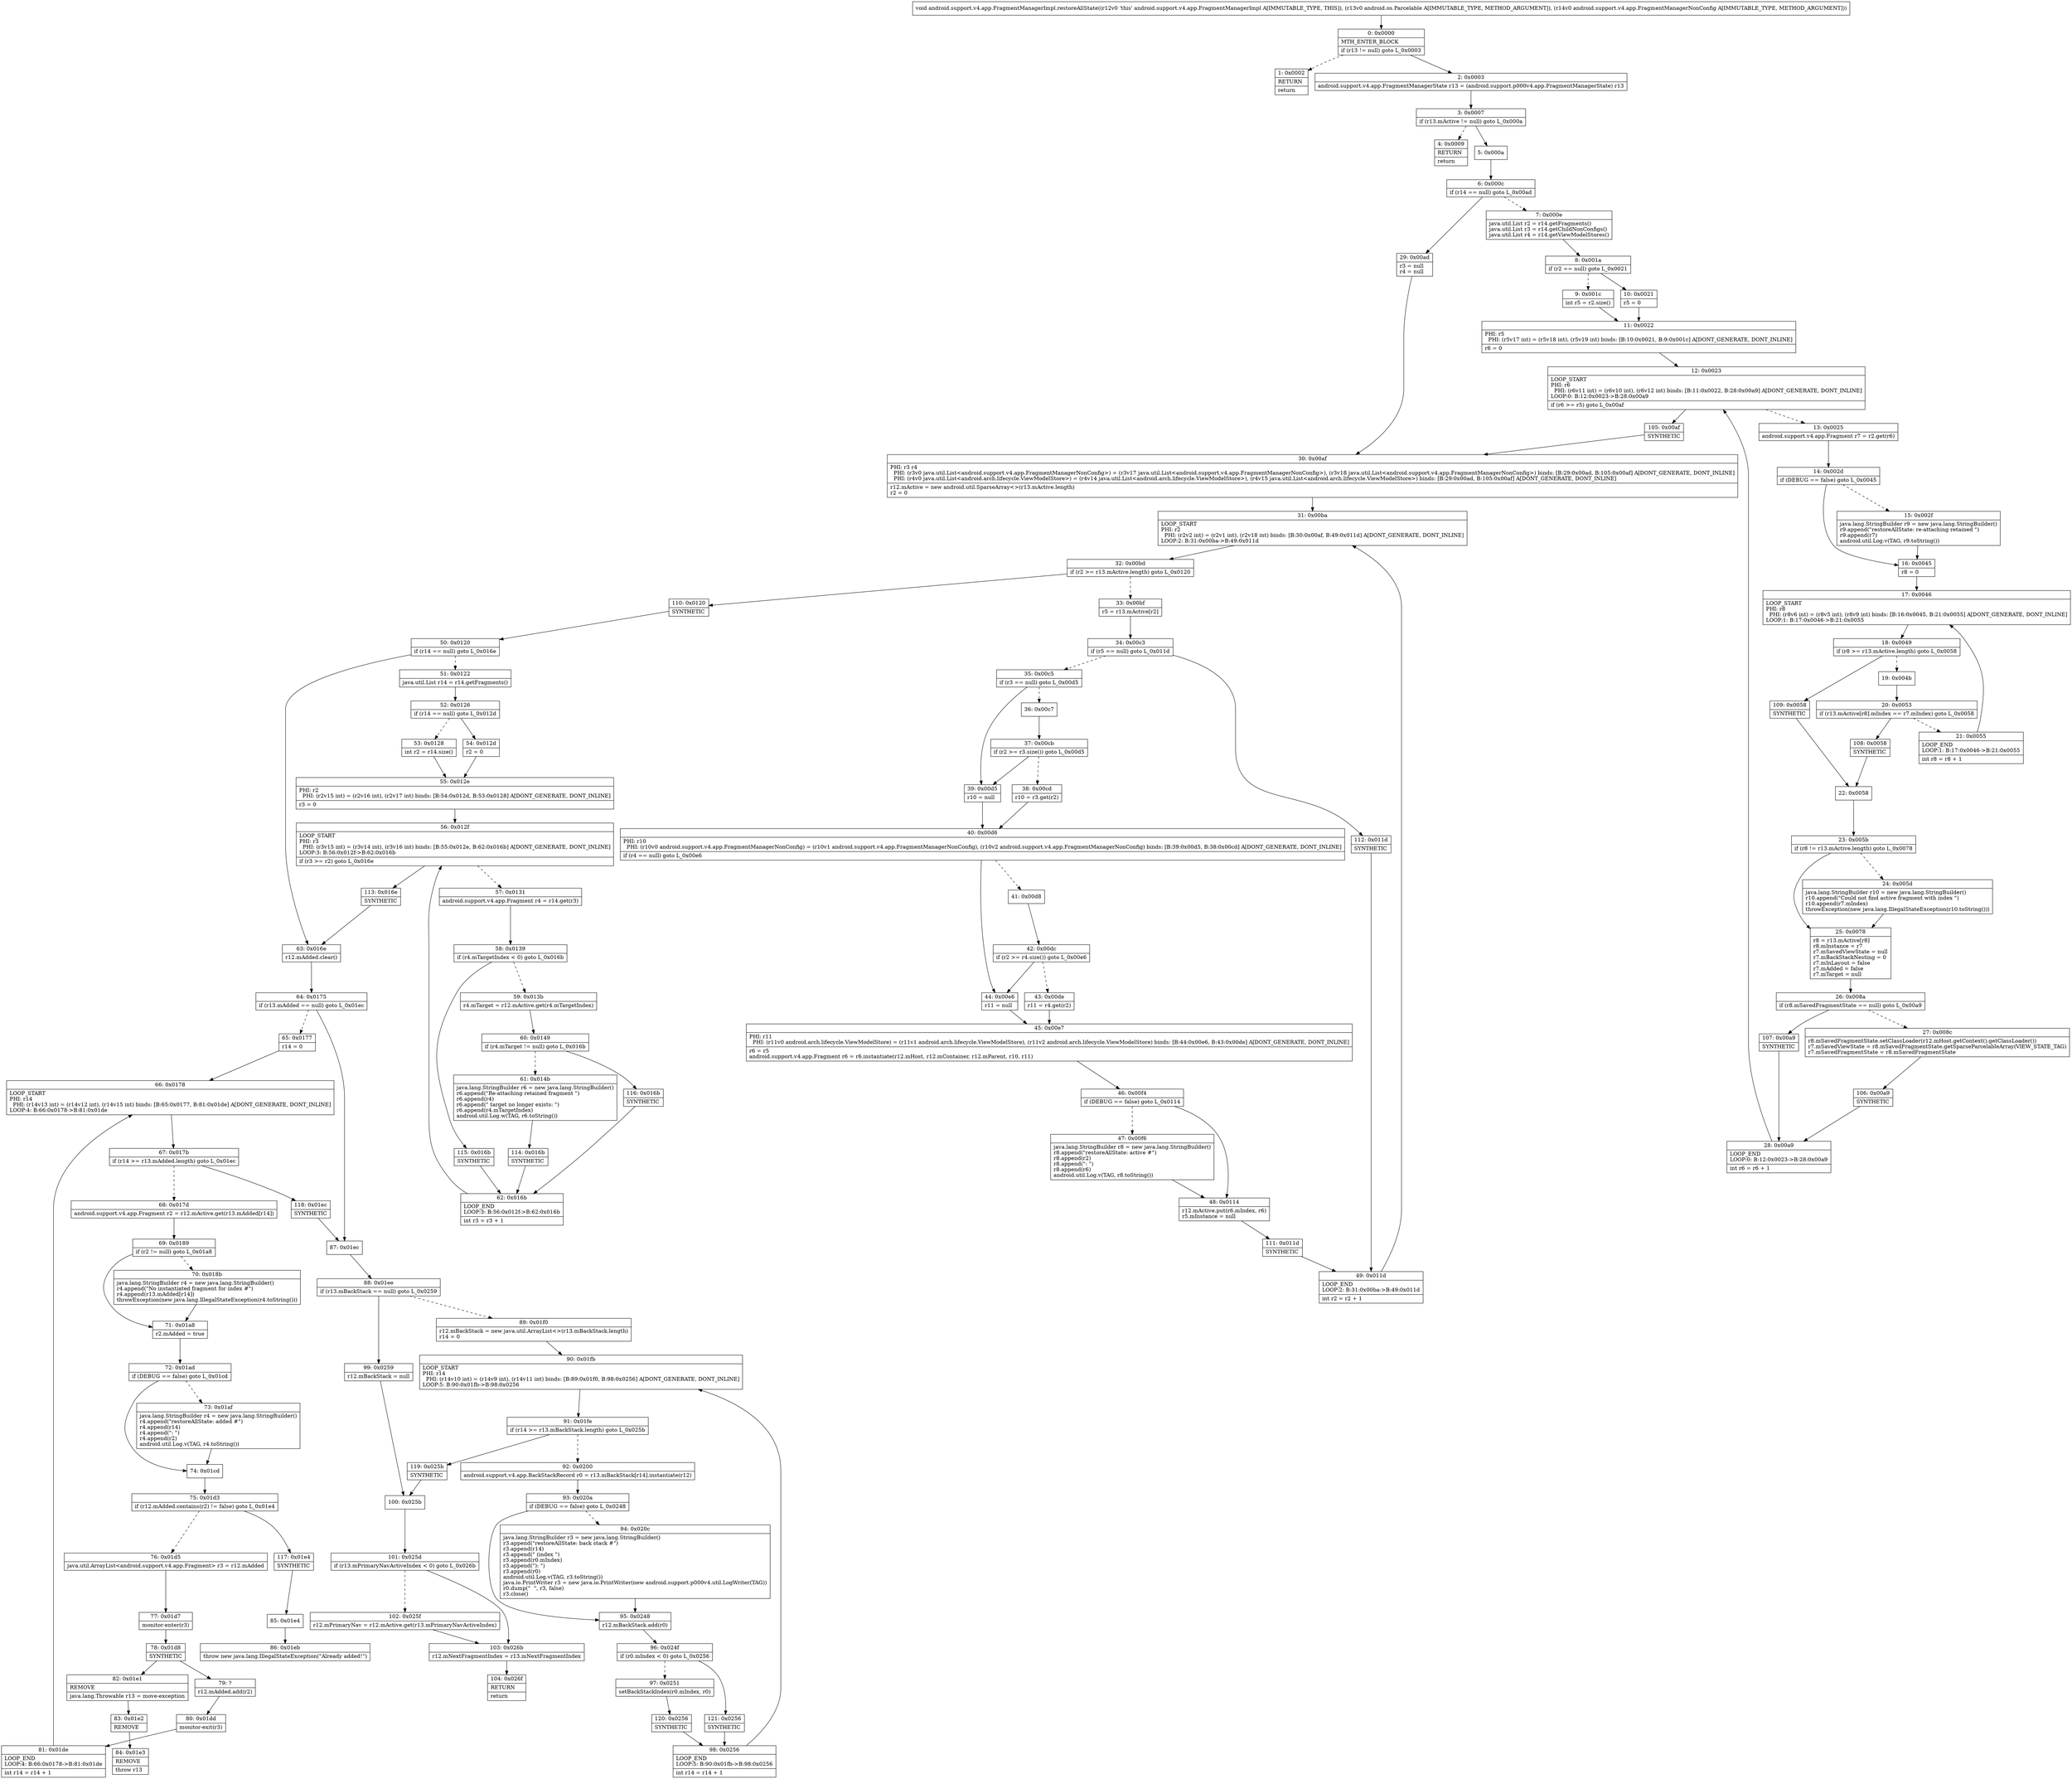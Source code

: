 digraph "CFG forandroid.support.v4.app.FragmentManagerImpl.restoreAllState(Landroid\/os\/Parcelable;Landroid\/support\/v4\/app\/FragmentManagerNonConfig;)V" {
Node_0 [shape=record,label="{0\:\ 0x0000|MTH_ENTER_BLOCK\l|if (r13 != null) goto L_0x0003\l}"];
Node_1 [shape=record,label="{1\:\ 0x0002|RETURN\l|return\l}"];
Node_2 [shape=record,label="{2\:\ 0x0003|android.support.v4.app.FragmentManagerState r13 = (android.support.p000v4.app.FragmentManagerState) r13\l}"];
Node_3 [shape=record,label="{3\:\ 0x0007|if (r13.mActive != null) goto L_0x000a\l}"];
Node_4 [shape=record,label="{4\:\ 0x0009|RETURN\l|return\l}"];
Node_5 [shape=record,label="{5\:\ 0x000a}"];
Node_6 [shape=record,label="{6\:\ 0x000c|if (r14 == null) goto L_0x00ad\l}"];
Node_7 [shape=record,label="{7\:\ 0x000e|java.util.List r2 = r14.getFragments()\ljava.util.List r3 = r14.getChildNonConfigs()\ljava.util.List r4 = r14.getViewModelStores()\l}"];
Node_8 [shape=record,label="{8\:\ 0x001a|if (r2 == null) goto L_0x0021\l}"];
Node_9 [shape=record,label="{9\:\ 0x001c|int r5 = r2.size()\l}"];
Node_10 [shape=record,label="{10\:\ 0x0021|r5 = 0\l}"];
Node_11 [shape=record,label="{11\:\ 0x0022|PHI: r5 \l  PHI: (r5v17 int) = (r5v18 int), (r5v19 int) binds: [B:10:0x0021, B:9:0x001c] A[DONT_GENERATE, DONT_INLINE]\l|r6 = 0\l}"];
Node_12 [shape=record,label="{12\:\ 0x0023|LOOP_START\lPHI: r6 \l  PHI: (r6v11 int) = (r6v10 int), (r6v12 int) binds: [B:11:0x0022, B:28:0x00a9] A[DONT_GENERATE, DONT_INLINE]\lLOOP:0: B:12:0x0023\-\>B:28:0x00a9\l|if (r6 \>= r5) goto L_0x00af\l}"];
Node_13 [shape=record,label="{13\:\ 0x0025|android.support.v4.app.Fragment r7 = r2.get(r6)\l}"];
Node_14 [shape=record,label="{14\:\ 0x002d|if (DEBUG == false) goto L_0x0045\l}"];
Node_15 [shape=record,label="{15\:\ 0x002f|java.lang.StringBuilder r9 = new java.lang.StringBuilder()\lr9.append(\"restoreAllState: re\-attaching retained \")\lr9.append(r7)\landroid.util.Log.v(TAG, r9.toString())\l}"];
Node_16 [shape=record,label="{16\:\ 0x0045|r8 = 0\l}"];
Node_17 [shape=record,label="{17\:\ 0x0046|LOOP_START\lPHI: r8 \l  PHI: (r8v6 int) = (r8v5 int), (r8v9 int) binds: [B:16:0x0045, B:21:0x0055] A[DONT_GENERATE, DONT_INLINE]\lLOOP:1: B:17:0x0046\-\>B:21:0x0055\l}"];
Node_18 [shape=record,label="{18\:\ 0x0049|if (r8 \>= r13.mActive.length) goto L_0x0058\l}"];
Node_19 [shape=record,label="{19\:\ 0x004b}"];
Node_20 [shape=record,label="{20\:\ 0x0053|if (r13.mActive[r8].mIndex == r7.mIndex) goto L_0x0058\l}"];
Node_21 [shape=record,label="{21\:\ 0x0055|LOOP_END\lLOOP:1: B:17:0x0046\-\>B:21:0x0055\l|int r8 = r8 + 1\l}"];
Node_22 [shape=record,label="{22\:\ 0x0058}"];
Node_23 [shape=record,label="{23\:\ 0x005b|if (r8 != r13.mActive.length) goto L_0x0078\l}"];
Node_24 [shape=record,label="{24\:\ 0x005d|java.lang.StringBuilder r10 = new java.lang.StringBuilder()\lr10.append(\"Could not find active fragment with index \")\lr10.append(r7.mIndex)\lthrowException(new java.lang.IllegalStateException(r10.toString()))\l}"];
Node_25 [shape=record,label="{25\:\ 0x0078|r8 = r13.mActive[r8]\lr8.mInstance = r7\lr7.mSavedViewState = null\lr7.mBackStackNesting = 0\lr7.mInLayout = false\lr7.mAdded = false\lr7.mTarget = null\l}"];
Node_26 [shape=record,label="{26\:\ 0x008a|if (r8.mSavedFragmentState == null) goto L_0x00a9\l}"];
Node_27 [shape=record,label="{27\:\ 0x008c|r8.mSavedFragmentState.setClassLoader(r12.mHost.getContext().getClassLoader())\lr7.mSavedViewState = r8.mSavedFragmentState.getSparseParcelableArray(VIEW_STATE_TAG)\lr7.mSavedFragmentState = r8.mSavedFragmentState\l}"];
Node_28 [shape=record,label="{28\:\ 0x00a9|LOOP_END\lLOOP:0: B:12:0x0023\-\>B:28:0x00a9\l|int r6 = r6 + 1\l}"];
Node_29 [shape=record,label="{29\:\ 0x00ad|r3 = null\lr4 = null\l}"];
Node_30 [shape=record,label="{30\:\ 0x00af|PHI: r3 r4 \l  PHI: (r3v0 java.util.List\<android.support.v4.app.FragmentManagerNonConfig\>) = (r3v17 java.util.List\<android.support.v4.app.FragmentManagerNonConfig\>), (r3v18 java.util.List\<android.support.v4.app.FragmentManagerNonConfig\>) binds: [B:29:0x00ad, B:105:0x00af] A[DONT_GENERATE, DONT_INLINE]\l  PHI: (r4v0 java.util.List\<android.arch.lifecycle.ViewModelStore\>) = (r4v14 java.util.List\<android.arch.lifecycle.ViewModelStore\>), (r4v15 java.util.List\<android.arch.lifecycle.ViewModelStore\>) binds: [B:29:0x00ad, B:105:0x00af] A[DONT_GENERATE, DONT_INLINE]\l|r12.mActive = new android.util.SparseArray\<\>(r13.mActive.length)\lr2 = 0\l}"];
Node_31 [shape=record,label="{31\:\ 0x00ba|LOOP_START\lPHI: r2 \l  PHI: (r2v2 int) = (r2v1 int), (r2v18 int) binds: [B:30:0x00af, B:49:0x011d] A[DONT_GENERATE, DONT_INLINE]\lLOOP:2: B:31:0x00ba\-\>B:49:0x011d\l}"];
Node_32 [shape=record,label="{32\:\ 0x00bd|if (r2 \>= r13.mActive.length) goto L_0x0120\l}"];
Node_33 [shape=record,label="{33\:\ 0x00bf|r5 = r13.mActive[r2]\l}"];
Node_34 [shape=record,label="{34\:\ 0x00c3|if (r5 == null) goto L_0x011d\l}"];
Node_35 [shape=record,label="{35\:\ 0x00c5|if (r3 == null) goto L_0x00d5\l}"];
Node_36 [shape=record,label="{36\:\ 0x00c7}"];
Node_37 [shape=record,label="{37\:\ 0x00cb|if (r2 \>= r3.size()) goto L_0x00d5\l}"];
Node_38 [shape=record,label="{38\:\ 0x00cd|r10 = r3.get(r2)\l}"];
Node_39 [shape=record,label="{39\:\ 0x00d5|r10 = null\l}"];
Node_40 [shape=record,label="{40\:\ 0x00d6|PHI: r10 \l  PHI: (r10v0 android.support.v4.app.FragmentManagerNonConfig) = (r10v1 android.support.v4.app.FragmentManagerNonConfig), (r10v2 android.support.v4.app.FragmentManagerNonConfig) binds: [B:39:0x00d5, B:38:0x00cd] A[DONT_GENERATE, DONT_INLINE]\l|if (r4 == null) goto L_0x00e6\l}"];
Node_41 [shape=record,label="{41\:\ 0x00d8}"];
Node_42 [shape=record,label="{42\:\ 0x00dc|if (r2 \>= r4.size()) goto L_0x00e6\l}"];
Node_43 [shape=record,label="{43\:\ 0x00de|r11 = r4.get(r2)\l}"];
Node_44 [shape=record,label="{44\:\ 0x00e6|r11 = null\l}"];
Node_45 [shape=record,label="{45\:\ 0x00e7|PHI: r11 \l  PHI: (r11v0 android.arch.lifecycle.ViewModelStore) = (r11v1 android.arch.lifecycle.ViewModelStore), (r11v2 android.arch.lifecycle.ViewModelStore) binds: [B:44:0x00e6, B:43:0x00de] A[DONT_GENERATE, DONT_INLINE]\l|r6 = r5\landroid.support.v4.app.Fragment r6 = r6.instantiate(r12.mHost, r12.mContainer, r12.mParent, r10, r11)\l}"];
Node_46 [shape=record,label="{46\:\ 0x00f4|if (DEBUG == false) goto L_0x0114\l}"];
Node_47 [shape=record,label="{47\:\ 0x00f6|java.lang.StringBuilder r8 = new java.lang.StringBuilder()\lr8.append(\"restoreAllState: active #\")\lr8.append(r2)\lr8.append(\": \")\lr8.append(r6)\landroid.util.Log.v(TAG, r8.toString())\l}"];
Node_48 [shape=record,label="{48\:\ 0x0114|r12.mActive.put(r6.mIndex, r6)\lr5.mInstance = null\l}"];
Node_49 [shape=record,label="{49\:\ 0x011d|LOOP_END\lLOOP:2: B:31:0x00ba\-\>B:49:0x011d\l|int r2 = r2 + 1\l}"];
Node_50 [shape=record,label="{50\:\ 0x0120|if (r14 == null) goto L_0x016e\l}"];
Node_51 [shape=record,label="{51\:\ 0x0122|java.util.List r14 = r14.getFragments()\l}"];
Node_52 [shape=record,label="{52\:\ 0x0126|if (r14 == null) goto L_0x012d\l}"];
Node_53 [shape=record,label="{53\:\ 0x0128|int r2 = r14.size()\l}"];
Node_54 [shape=record,label="{54\:\ 0x012d|r2 = 0\l}"];
Node_55 [shape=record,label="{55\:\ 0x012e|PHI: r2 \l  PHI: (r2v15 int) = (r2v16 int), (r2v17 int) binds: [B:54:0x012d, B:53:0x0128] A[DONT_GENERATE, DONT_INLINE]\l|r3 = 0\l}"];
Node_56 [shape=record,label="{56\:\ 0x012f|LOOP_START\lPHI: r3 \l  PHI: (r3v15 int) = (r3v14 int), (r3v16 int) binds: [B:55:0x012e, B:62:0x016b] A[DONT_GENERATE, DONT_INLINE]\lLOOP:3: B:56:0x012f\-\>B:62:0x016b\l|if (r3 \>= r2) goto L_0x016e\l}"];
Node_57 [shape=record,label="{57\:\ 0x0131|android.support.v4.app.Fragment r4 = r14.get(r3)\l}"];
Node_58 [shape=record,label="{58\:\ 0x0139|if (r4.mTargetIndex \< 0) goto L_0x016b\l}"];
Node_59 [shape=record,label="{59\:\ 0x013b|r4.mTarget = r12.mActive.get(r4.mTargetIndex)\l}"];
Node_60 [shape=record,label="{60\:\ 0x0149|if (r4.mTarget != null) goto L_0x016b\l}"];
Node_61 [shape=record,label="{61\:\ 0x014b|java.lang.StringBuilder r6 = new java.lang.StringBuilder()\lr6.append(\"Re\-attaching retained fragment \")\lr6.append(r4)\lr6.append(\" target no longer exists: \")\lr6.append(r4.mTargetIndex)\landroid.util.Log.w(TAG, r6.toString())\l}"];
Node_62 [shape=record,label="{62\:\ 0x016b|LOOP_END\lLOOP:3: B:56:0x012f\-\>B:62:0x016b\l|int r3 = r3 + 1\l}"];
Node_63 [shape=record,label="{63\:\ 0x016e|r12.mAdded.clear()\l}"];
Node_64 [shape=record,label="{64\:\ 0x0175|if (r13.mAdded == null) goto L_0x01ec\l}"];
Node_65 [shape=record,label="{65\:\ 0x0177|r14 = 0\l}"];
Node_66 [shape=record,label="{66\:\ 0x0178|LOOP_START\lPHI: r14 \l  PHI: (r14v13 int) = (r14v12 int), (r14v15 int) binds: [B:65:0x0177, B:81:0x01de] A[DONT_GENERATE, DONT_INLINE]\lLOOP:4: B:66:0x0178\-\>B:81:0x01de\l}"];
Node_67 [shape=record,label="{67\:\ 0x017b|if (r14 \>= r13.mAdded.length) goto L_0x01ec\l}"];
Node_68 [shape=record,label="{68\:\ 0x017d|android.support.v4.app.Fragment r2 = r12.mActive.get(r13.mAdded[r14])\l}"];
Node_69 [shape=record,label="{69\:\ 0x0189|if (r2 != null) goto L_0x01a8\l}"];
Node_70 [shape=record,label="{70\:\ 0x018b|java.lang.StringBuilder r4 = new java.lang.StringBuilder()\lr4.append(\"No instantiated fragment for index #\")\lr4.append(r13.mAdded[r14])\lthrowException(new java.lang.IllegalStateException(r4.toString()))\l}"];
Node_71 [shape=record,label="{71\:\ 0x01a8|r2.mAdded = true\l}"];
Node_72 [shape=record,label="{72\:\ 0x01ad|if (DEBUG == false) goto L_0x01cd\l}"];
Node_73 [shape=record,label="{73\:\ 0x01af|java.lang.StringBuilder r4 = new java.lang.StringBuilder()\lr4.append(\"restoreAllState: added #\")\lr4.append(r14)\lr4.append(\": \")\lr4.append(r2)\landroid.util.Log.v(TAG, r4.toString())\l}"];
Node_74 [shape=record,label="{74\:\ 0x01cd}"];
Node_75 [shape=record,label="{75\:\ 0x01d3|if (r12.mAdded.contains(r2) != false) goto L_0x01e4\l}"];
Node_76 [shape=record,label="{76\:\ 0x01d5|java.util.ArrayList\<android.support.v4.app.Fragment\> r3 = r12.mAdded\l}"];
Node_77 [shape=record,label="{77\:\ 0x01d7|monitor\-enter(r3)\l}"];
Node_78 [shape=record,label="{78\:\ 0x01d8|SYNTHETIC\l}"];
Node_79 [shape=record,label="{79\:\ ?|r12.mAdded.add(r2)\l}"];
Node_80 [shape=record,label="{80\:\ 0x01dd|monitor\-exit(r3)\l}"];
Node_81 [shape=record,label="{81\:\ 0x01de|LOOP_END\lLOOP:4: B:66:0x0178\-\>B:81:0x01de\l|int r14 = r14 + 1\l}"];
Node_82 [shape=record,label="{82\:\ 0x01e1|REMOVE\l|java.lang.Throwable r13 = move\-exception\l}"];
Node_83 [shape=record,label="{83\:\ 0x01e2|REMOVE\l}"];
Node_84 [shape=record,label="{84\:\ 0x01e3|REMOVE\l|throw r13\l}"];
Node_85 [shape=record,label="{85\:\ 0x01e4}"];
Node_86 [shape=record,label="{86\:\ 0x01eb|throw new java.lang.IllegalStateException(\"Already added!\")\l}"];
Node_87 [shape=record,label="{87\:\ 0x01ec}"];
Node_88 [shape=record,label="{88\:\ 0x01ee|if (r13.mBackStack == null) goto L_0x0259\l}"];
Node_89 [shape=record,label="{89\:\ 0x01f0|r12.mBackStack = new java.util.ArrayList\<\>(r13.mBackStack.length)\lr14 = 0\l}"];
Node_90 [shape=record,label="{90\:\ 0x01fb|LOOP_START\lPHI: r14 \l  PHI: (r14v10 int) = (r14v9 int), (r14v11 int) binds: [B:89:0x01f0, B:98:0x0256] A[DONT_GENERATE, DONT_INLINE]\lLOOP:5: B:90:0x01fb\-\>B:98:0x0256\l}"];
Node_91 [shape=record,label="{91\:\ 0x01fe|if (r14 \>= r13.mBackStack.length) goto L_0x025b\l}"];
Node_92 [shape=record,label="{92\:\ 0x0200|android.support.v4.app.BackStackRecord r0 = r13.mBackStack[r14].instantiate(r12)\l}"];
Node_93 [shape=record,label="{93\:\ 0x020a|if (DEBUG == false) goto L_0x0248\l}"];
Node_94 [shape=record,label="{94\:\ 0x020c|java.lang.StringBuilder r3 = new java.lang.StringBuilder()\lr3.append(\"restoreAllState: back stack #\")\lr3.append(r14)\lr3.append(\" (index \")\lr3.append(r0.mIndex)\lr3.append(\"): \")\lr3.append(r0)\landroid.util.Log.v(TAG, r3.toString())\ljava.io.PrintWriter r3 = new java.io.PrintWriter(new android.support.p000v4.util.LogWriter(TAG))\lr0.dump(\"  \", r3, false)\lr3.close()\l}"];
Node_95 [shape=record,label="{95\:\ 0x0248|r12.mBackStack.add(r0)\l}"];
Node_96 [shape=record,label="{96\:\ 0x024f|if (r0.mIndex \< 0) goto L_0x0256\l}"];
Node_97 [shape=record,label="{97\:\ 0x0251|setBackStackIndex(r0.mIndex, r0)\l}"];
Node_98 [shape=record,label="{98\:\ 0x0256|LOOP_END\lLOOP:5: B:90:0x01fb\-\>B:98:0x0256\l|int r14 = r14 + 1\l}"];
Node_99 [shape=record,label="{99\:\ 0x0259|r12.mBackStack = null\l}"];
Node_100 [shape=record,label="{100\:\ 0x025b}"];
Node_101 [shape=record,label="{101\:\ 0x025d|if (r13.mPrimaryNavActiveIndex \< 0) goto L_0x026b\l}"];
Node_102 [shape=record,label="{102\:\ 0x025f|r12.mPrimaryNav = r12.mActive.get(r13.mPrimaryNavActiveIndex)\l}"];
Node_103 [shape=record,label="{103\:\ 0x026b|r12.mNextFragmentIndex = r13.mNextFragmentIndex\l}"];
Node_104 [shape=record,label="{104\:\ 0x026f|RETURN\l|return\l}"];
Node_105 [shape=record,label="{105\:\ 0x00af|SYNTHETIC\l}"];
Node_106 [shape=record,label="{106\:\ 0x00a9|SYNTHETIC\l}"];
Node_107 [shape=record,label="{107\:\ 0x00a9|SYNTHETIC\l}"];
Node_108 [shape=record,label="{108\:\ 0x0058|SYNTHETIC\l}"];
Node_109 [shape=record,label="{109\:\ 0x0058|SYNTHETIC\l}"];
Node_110 [shape=record,label="{110\:\ 0x0120|SYNTHETIC\l}"];
Node_111 [shape=record,label="{111\:\ 0x011d|SYNTHETIC\l}"];
Node_112 [shape=record,label="{112\:\ 0x011d|SYNTHETIC\l}"];
Node_113 [shape=record,label="{113\:\ 0x016e|SYNTHETIC\l}"];
Node_114 [shape=record,label="{114\:\ 0x016b|SYNTHETIC\l}"];
Node_115 [shape=record,label="{115\:\ 0x016b|SYNTHETIC\l}"];
Node_116 [shape=record,label="{116\:\ 0x016b|SYNTHETIC\l}"];
Node_117 [shape=record,label="{117\:\ 0x01e4|SYNTHETIC\l}"];
Node_118 [shape=record,label="{118\:\ 0x01ec|SYNTHETIC\l}"];
Node_119 [shape=record,label="{119\:\ 0x025b|SYNTHETIC\l}"];
Node_120 [shape=record,label="{120\:\ 0x0256|SYNTHETIC\l}"];
Node_121 [shape=record,label="{121\:\ 0x0256|SYNTHETIC\l}"];
MethodNode[shape=record,label="{void android.support.v4.app.FragmentManagerImpl.restoreAllState((r12v0 'this' android.support.v4.app.FragmentManagerImpl A[IMMUTABLE_TYPE, THIS]), (r13v0 android.os.Parcelable A[IMMUTABLE_TYPE, METHOD_ARGUMENT]), (r14v0 android.support.v4.app.FragmentManagerNonConfig A[IMMUTABLE_TYPE, METHOD_ARGUMENT])) }"];
MethodNode -> Node_0;
Node_0 -> Node_1[style=dashed];
Node_0 -> Node_2;
Node_2 -> Node_3;
Node_3 -> Node_4[style=dashed];
Node_3 -> Node_5;
Node_5 -> Node_6;
Node_6 -> Node_7[style=dashed];
Node_6 -> Node_29;
Node_7 -> Node_8;
Node_8 -> Node_9[style=dashed];
Node_8 -> Node_10;
Node_9 -> Node_11;
Node_10 -> Node_11;
Node_11 -> Node_12;
Node_12 -> Node_13[style=dashed];
Node_12 -> Node_105;
Node_13 -> Node_14;
Node_14 -> Node_15[style=dashed];
Node_14 -> Node_16;
Node_15 -> Node_16;
Node_16 -> Node_17;
Node_17 -> Node_18;
Node_18 -> Node_19[style=dashed];
Node_18 -> Node_109;
Node_19 -> Node_20;
Node_20 -> Node_21[style=dashed];
Node_20 -> Node_108;
Node_21 -> Node_17;
Node_22 -> Node_23;
Node_23 -> Node_24[style=dashed];
Node_23 -> Node_25;
Node_24 -> Node_25;
Node_25 -> Node_26;
Node_26 -> Node_27[style=dashed];
Node_26 -> Node_107;
Node_27 -> Node_106;
Node_28 -> Node_12;
Node_29 -> Node_30;
Node_30 -> Node_31;
Node_31 -> Node_32;
Node_32 -> Node_33[style=dashed];
Node_32 -> Node_110;
Node_33 -> Node_34;
Node_34 -> Node_35[style=dashed];
Node_34 -> Node_112;
Node_35 -> Node_36[style=dashed];
Node_35 -> Node_39;
Node_36 -> Node_37;
Node_37 -> Node_38[style=dashed];
Node_37 -> Node_39;
Node_38 -> Node_40;
Node_39 -> Node_40;
Node_40 -> Node_41[style=dashed];
Node_40 -> Node_44;
Node_41 -> Node_42;
Node_42 -> Node_43[style=dashed];
Node_42 -> Node_44;
Node_43 -> Node_45;
Node_44 -> Node_45;
Node_45 -> Node_46;
Node_46 -> Node_47[style=dashed];
Node_46 -> Node_48;
Node_47 -> Node_48;
Node_48 -> Node_111;
Node_49 -> Node_31;
Node_50 -> Node_51[style=dashed];
Node_50 -> Node_63;
Node_51 -> Node_52;
Node_52 -> Node_53[style=dashed];
Node_52 -> Node_54;
Node_53 -> Node_55;
Node_54 -> Node_55;
Node_55 -> Node_56;
Node_56 -> Node_57[style=dashed];
Node_56 -> Node_113;
Node_57 -> Node_58;
Node_58 -> Node_59[style=dashed];
Node_58 -> Node_115;
Node_59 -> Node_60;
Node_60 -> Node_61[style=dashed];
Node_60 -> Node_116;
Node_61 -> Node_114;
Node_62 -> Node_56;
Node_63 -> Node_64;
Node_64 -> Node_65[style=dashed];
Node_64 -> Node_87;
Node_65 -> Node_66;
Node_66 -> Node_67;
Node_67 -> Node_68[style=dashed];
Node_67 -> Node_118;
Node_68 -> Node_69;
Node_69 -> Node_70[style=dashed];
Node_69 -> Node_71;
Node_70 -> Node_71;
Node_71 -> Node_72;
Node_72 -> Node_73[style=dashed];
Node_72 -> Node_74;
Node_73 -> Node_74;
Node_74 -> Node_75;
Node_75 -> Node_76[style=dashed];
Node_75 -> Node_117;
Node_76 -> Node_77;
Node_77 -> Node_78;
Node_78 -> Node_79;
Node_78 -> Node_82;
Node_79 -> Node_80;
Node_80 -> Node_81;
Node_81 -> Node_66;
Node_82 -> Node_83;
Node_83 -> Node_84;
Node_85 -> Node_86;
Node_87 -> Node_88;
Node_88 -> Node_89[style=dashed];
Node_88 -> Node_99;
Node_89 -> Node_90;
Node_90 -> Node_91;
Node_91 -> Node_92[style=dashed];
Node_91 -> Node_119;
Node_92 -> Node_93;
Node_93 -> Node_94[style=dashed];
Node_93 -> Node_95;
Node_94 -> Node_95;
Node_95 -> Node_96;
Node_96 -> Node_97[style=dashed];
Node_96 -> Node_121;
Node_97 -> Node_120;
Node_98 -> Node_90;
Node_99 -> Node_100;
Node_100 -> Node_101;
Node_101 -> Node_102[style=dashed];
Node_101 -> Node_103;
Node_102 -> Node_103;
Node_103 -> Node_104;
Node_105 -> Node_30;
Node_106 -> Node_28;
Node_107 -> Node_28;
Node_108 -> Node_22;
Node_109 -> Node_22;
Node_110 -> Node_50;
Node_111 -> Node_49;
Node_112 -> Node_49;
Node_113 -> Node_63;
Node_114 -> Node_62;
Node_115 -> Node_62;
Node_116 -> Node_62;
Node_117 -> Node_85;
Node_118 -> Node_87;
Node_119 -> Node_100;
Node_120 -> Node_98;
Node_121 -> Node_98;
}

